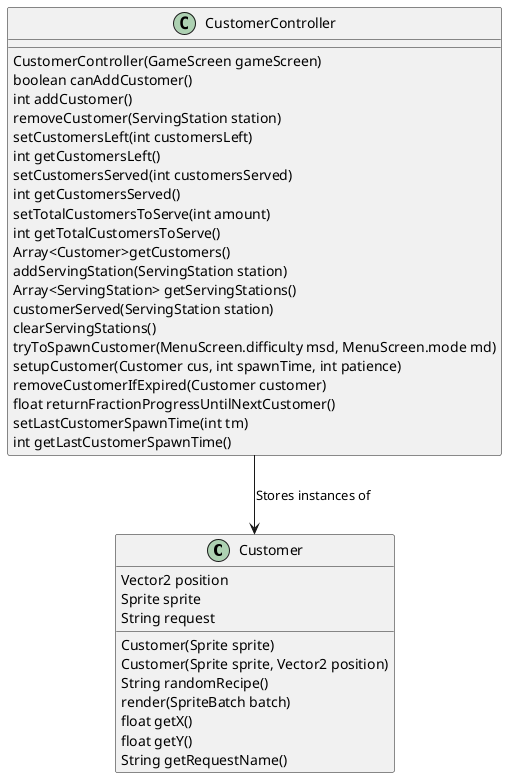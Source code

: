 @startuml
class Customer{
Vector2 position
Sprite sprite
String request
Customer(Sprite sprite)
Customer(Sprite sprite, Vector2 position)
String randomRecipe()
render(SpriteBatch batch)
float getX()
float getY()
String getRequestName()
}
class CustomerController{
CustomerController(GameScreen gameScreen)
boolean canAddCustomer()
int addCustomer()
removeCustomer(ServingStation station)
setCustomersLeft(int customersLeft)
int getCustomersLeft()
setCustomersServed(int customersServed)
int getCustomersServed()
setTotalCustomersToServe(int amount)
int getTotalCustomersToServe()
Array<Customer>getCustomers()
addServingStation(ServingStation station)
Array<ServingStation> getServingStations()
customerServed(ServingStation station)
clearServingStations()
tryToSpawnCustomer(MenuScreen.difficulty msd, MenuScreen.mode md)
setupCustomer(Customer cus, int spawnTime, int patience)
removeCustomerIfExpired(Customer customer)
float returnFractionProgressUntilNextCustomer()
setLastCustomerSpawnTime(int tm)
int getLastCustomerSpawnTime()
}

CustomerController --> Customer : Stores instances of

@enduml